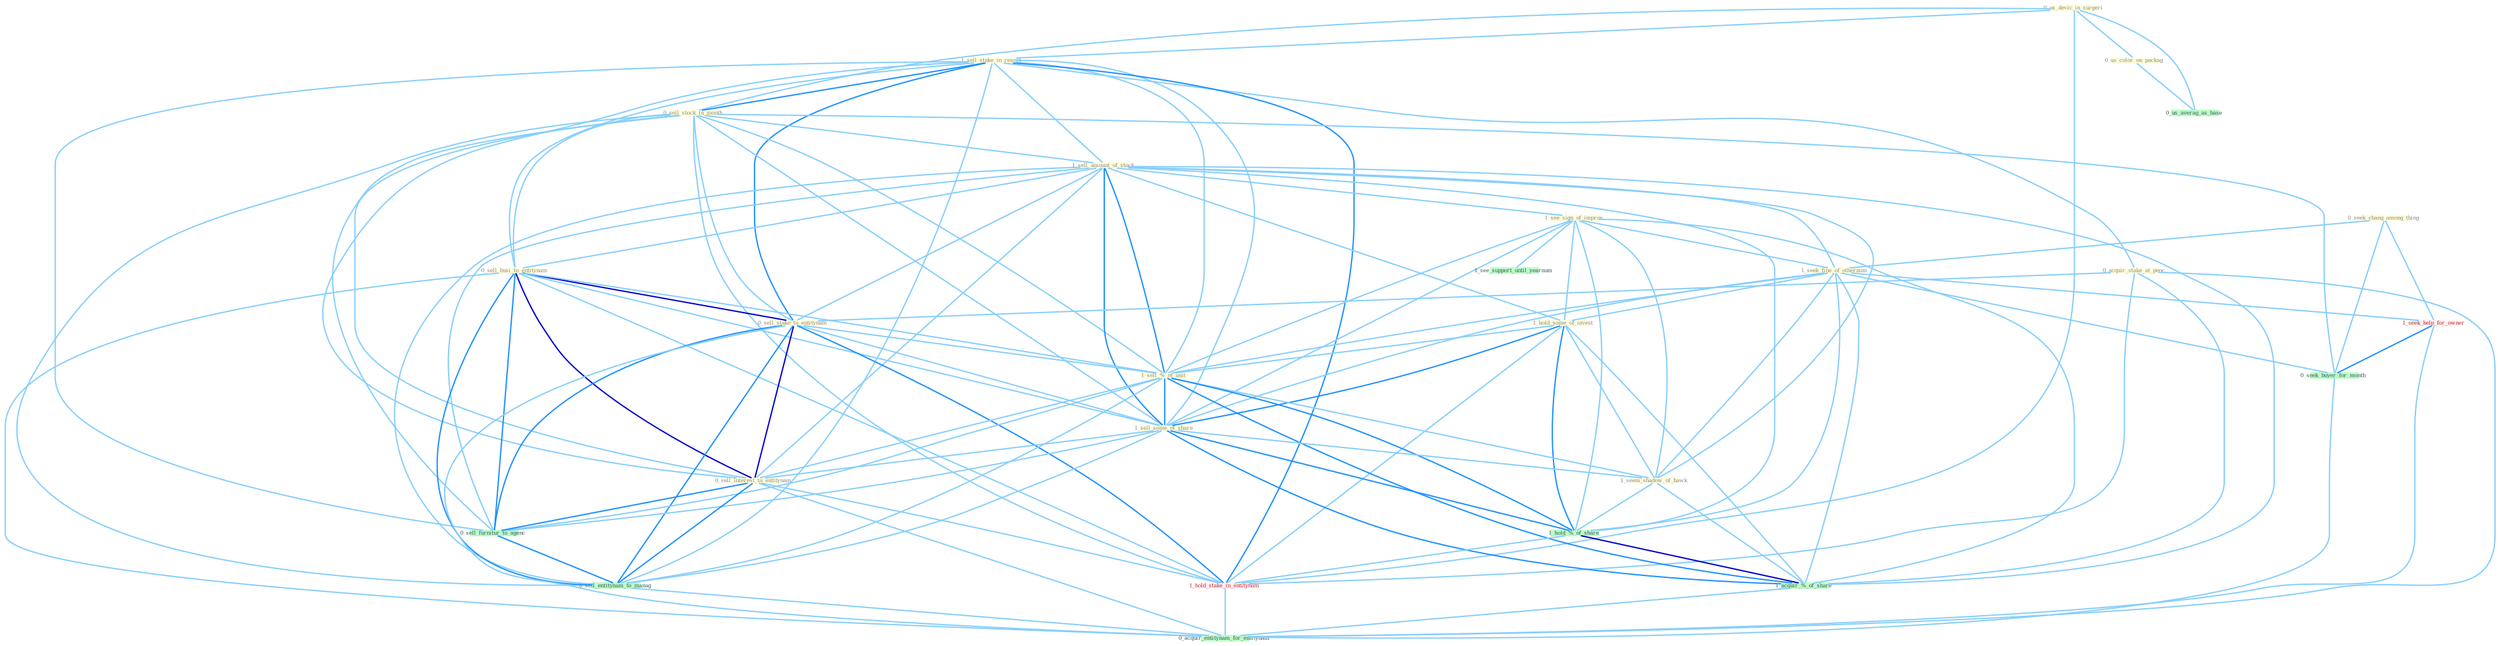 Graph G{ 
    node
    [shape=polygon,style=filled,width=.5,height=.06,color="#BDFCC9",fixedsize=true,fontsize=4,
    fontcolor="#2f4f4f"];
    {node
    [color="#ffffe0", fontcolor="#8b7d6b"] "0_us_devic_in_surgeri " "1_sell_stake_in_resort " "0_sell_stock_in_month " "1_sell_amount_of_stock " "0_seek_chang_among_thing " "1_see_sign_of_improv " "0_us_color_on_packag " "1_seek_fine_of_othernum " "0_acquir_stake_at_penc " "1_hold_some_of_invest " "0_sell_busi_to_entitynam " "0_sell_stake_to_entitynam " "1_sell_%_of_unit " "1_sell_some_of_share " "1_seem_shadow_of_hawk " "0_sell_interest_to_entitynam "}
{node [color="#fff0f5", fontcolor="#b22222"] "1_hold_stake_in_entitynam " "1_seek_help_for_owner "}
edge [color="#B0E2FF"];

	"0_us_devic_in_surgeri " -- "1_sell_stake_in_resort " [w="1", color="#87cefa" ];
	"0_us_devic_in_surgeri " -- "0_sell_stock_in_month " [w="1", color="#87cefa" ];
	"0_us_devic_in_surgeri " -- "0_us_color_on_packag " [w="1", color="#87cefa" ];
	"0_us_devic_in_surgeri " -- "1_hold_stake_in_entitynam " [w="1", color="#87cefa" ];
	"0_us_devic_in_surgeri " -- "0_us_averag_as_base " [w="1", color="#87cefa" ];
	"1_sell_stake_in_resort " -- "0_sell_stock_in_month " [w="2", color="#1e90ff" , len=0.8];
	"1_sell_stake_in_resort " -- "1_sell_amount_of_stock " [w="1", color="#87cefa" ];
	"1_sell_stake_in_resort " -- "0_acquir_stake_at_penc " [w="1", color="#87cefa" ];
	"1_sell_stake_in_resort " -- "0_sell_busi_to_entitynam " [w="1", color="#87cefa" ];
	"1_sell_stake_in_resort " -- "0_sell_stake_to_entitynam " [w="2", color="#1e90ff" , len=0.8];
	"1_sell_stake_in_resort " -- "1_sell_%_of_unit " [w="1", color="#87cefa" ];
	"1_sell_stake_in_resort " -- "1_sell_some_of_share " [w="1", color="#87cefa" ];
	"1_sell_stake_in_resort " -- "0_sell_interest_to_entitynam " [w="1", color="#87cefa" ];
	"1_sell_stake_in_resort " -- "1_hold_stake_in_entitynam " [w="2", color="#1e90ff" , len=0.8];
	"1_sell_stake_in_resort " -- "0_sell_furnitur_to_agenc " [w="1", color="#87cefa" ];
	"1_sell_stake_in_resort " -- "0_sell_entitynam_to_manag " [w="1", color="#87cefa" ];
	"0_sell_stock_in_month " -- "1_sell_amount_of_stock " [w="1", color="#87cefa" ];
	"0_sell_stock_in_month " -- "0_sell_busi_to_entitynam " [w="1", color="#87cefa" ];
	"0_sell_stock_in_month " -- "0_sell_stake_to_entitynam " [w="1", color="#87cefa" ];
	"0_sell_stock_in_month " -- "1_sell_%_of_unit " [w="1", color="#87cefa" ];
	"0_sell_stock_in_month " -- "1_sell_some_of_share " [w="1", color="#87cefa" ];
	"0_sell_stock_in_month " -- "0_sell_interest_to_entitynam " [w="1", color="#87cefa" ];
	"0_sell_stock_in_month " -- "1_hold_stake_in_entitynam " [w="1", color="#87cefa" ];
	"0_sell_stock_in_month " -- "0_seek_buyer_for_month " [w="1", color="#87cefa" ];
	"0_sell_stock_in_month " -- "0_sell_furnitur_to_agenc " [w="1", color="#87cefa" ];
	"0_sell_stock_in_month " -- "0_sell_entitynam_to_manag " [w="1", color="#87cefa" ];
	"1_sell_amount_of_stock " -- "1_see_sign_of_improv " [w="1", color="#87cefa" ];
	"1_sell_amount_of_stock " -- "1_seek_fine_of_othernum " [w="1", color="#87cefa" ];
	"1_sell_amount_of_stock " -- "1_hold_some_of_invest " [w="1", color="#87cefa" ];
	"1_sell_amount_of_stock " -- "0_sell_busi_to_entitynam " [w="1", color="#87cefa" ];
	"1_sell_amount_of_stock " -- "0_sell_stake_to_entitynam " [w="1", color="#87cefa" ];
	"1_sell_amount_of_stock " -- "1_sell_%_of_unit " [w="2", color="#1e90ff" , len=0.8];
	"1_sell_amount_of_stock " -- "1_sell_some_of_share " [w="2", color="#1e90ff" , len=0.8];
	"1_sell_amount_of_stock " -- "1_seem_shadow_of_hawk " [w="1", color="#87cefa" ];
	"1_sell_amount_of_stock " -- "0_sell_interest_to_entitynam " [w="1", color="#87cefa" ];
	"1_sell_amount_of_stock " -- "1_hold_%_of_share " [w="1", color="#87cefa" ];
	"1_sell_amount_of_stock " -- "1_acquir_%_of_share " [w="1", color="#87cefa" ];
	"1_sell_amount_of_stock " -- "0_sell_furnitur_to_agenc " [w="1", color="#87cefa" ];
	"1_sell_amount_of_stock " -- "0_sell_entitynam_to_manag " [w="1", color="#87cefa" ];
	"0_seek_chang_among_thing " -- "1_seek_fine_of_othernum " [w="1", color="#87cefa" ];
	"0_seek_chang_among_thing " -- "1_seek_help_for_owner " [w="1", color="#87cefa" ];
	"0_seek_chang_among_thing " -- "0_seek_buyer_for_month " [w="1", color="#87cefa" ];
	"1_see_sign_of_improv " -- "1_seek_fine_of_othernum " [w="1", color="#87cefa" ];
	"1_see_sign_of_improv " -- "1_hold_some_of_invest " [w="1", color="#87cefa" ];
	"1_see_sign_of_improv " -- "1_sell_%_of_unit " [w="1", color="#87cefa" ];
	"1_see_sign_of_improv " -- "1_sell_some_of_share " [w="1", color="#87cefa" ];
	"1_see_sign_of_improv " -- "1_seem_shadow_of_hawk " [w="1", color="#87cefa" ];
	"1_see_sign_of_improv " -- "1_hold_%_of_share " [w="1", color="#87cefa" ];
	"1_see_sign_of_improv " -- "1_acquir_%_of_share " [w="1", color="#87cefa" ];
	"1_see_sign_of_improv " -- "1_see_support_until_yearnum " [w="1", color="#87cefa" ];
	"0_us_color_on_packag " -- "0_us_averag_as_base " [w="1", color="#87cefa" ];
	"1_seek_fine_of_othernum " -- "1_hold_some_of_invest " [w="1", color="#87cefa" ];
	"1_seek_fine_of_othernum " -- "1_sell_%_of_unit " [w="1", color="#87cefa" ];
	"1_seek_fine_of_othernum " -- "1_sell_some_of_share " [w="1", color="#87cefa" ];
	"1_seek_fine_of_othernum " -- "1_seem_shadow_of_hawk " [w="1", color="#87cefa" ];
	"1_seek_fine_of_othernum " -- "1_hold_%_of_share " [w="1", color="#87cefa" ];
	"1_seek_fine_of_othernum " -- "1_seek_help_for_owner " [w="1", color="#87cefa" ];
	"1_seek_fine_of_othernum " -- "0_seek_buyer_for_month " [w="1", color="#87cefa" ];
	"1_seek_fine_of_othernum " -- "1_acquir_%_of_share " [w="1", color="#87cefa" ];
	"0_acquir_stake_at_penc " -- "0_sell_stake_to_entitynam " [w="1", color="#87cefa" ];
	"0_acquir_stake_at_penc " -- "1_hold_stake_in_entitynam " [w="1", color="#87cefa" ];
	"0_acquir_stake_at_penc " -- "1_acquir_%_of_share " [w="1", color="#87cefa" ];
	"0_acquir_stake_at_penc " -- "0_acquir_entitynam_for_entitynam " [w="1", color="#87cefa" ];
	"1_hold_some_of_invest " -- "1_sell_%_of_unit " [w="1", color="#87cefa" ];
	"1_hold_some_of_invest " -- "1_sell_some_of_share " [w="2", color="#1e90ff" , len=0.8];
	"1_hold_some_of_invest " -- "1_seem_shadow_of_hawk " [w="1", color="#87cefa" ];
	"1_hold_some_of_invest " -- "1_hold_%_of_share " [w="2", color="#1e90ff" , len=0.8];
	"1_hold_some_of_invest " -- "1_hold_stake_in_entitynam " [w="1", color="#87cefa" ];
	"1_hold_some_of_invest " -- "1_acquir_%_of_share " [w="1", color="#87cefa" ];
	"0_sell_busi_to_entitynam " -- "0_sell_stake_to_entitynam " [w="3", color="#0000cd" , len=0.6];
	"0_sell_busi_to_entitynam " -- "1_sell_%_of_unit " [w="1", color="#87cefa" ];
	"0_sell_busi_to_entitynam " -- "1_sell_some_of_share " [w="1", color="#87cefa" ];
	"0_sell_busi_to_entitynam " -- "0_sell_interest_to_entitynam " [w="3", color="#0000cd" , len=0.6];
	"0_sell_busi_to_entitynam " -- "1_hold_stake_in_entitynam " [w="1", color="#87cefa" ];
	"0_sell_busi_to_entitynam " -- "0_sell_furnitur_to_agenc " [w="2", color="#1e90ff" , len=0.8];
	"0_sell_busi_to_entitynam " -- "0_sell_entitynam_to_manag " [w="2", color="#1e90ff" , len=0.8];
	"0_sell_busi_to_entitynam " -- "0_acquir_entitynam_for_entitynam " [w="1", color="#87cefa" ];
	"0_sell_stake_to_entitynam " -- "1_sell_%_of_unit " [w="1", color="#87cefa" ];
	"0_sell_stake_to_entitynam " -- "1_sell_some_of_share " [w="1", color="#87cefa" ];
	"0_sell_stake_to_entitynam " -- "0_sell_interest_to_entitynam " [w="3", color="#0000cd" , len=0.6];
	"0_sell_stake_to_entitynam " -- "1_hold_stake_in_entitynam " [w="2", color="#1e90ff" , len=0.8];
	"0_sell_stake_to_entitynam " -- "0_sell_furnitur_to_agenc " [w="2", color="#1e90ff" , len=0.8];
	"0_sell_stake_to_entitynam " -- "0_sell_entitynam_to_manag " [w="2", color="#1e90ff" , len=0.8];
	"0_sell_stake_to_entitynam " -- "0_acquir_entitynam_for_entitynam " [w="1", color="#87cefa" ];
	"1_sell_%_of_unit " -- "1_sell_some_of_share " [w="2", color="#1e90ff" , len=0.8];
	"1_sell_%_of_unit " -- "1_seem_shadow_of_hawk " [w="1", color="#87cefa" ];
	"1_sell_%_of_unit " -- "0_sell_interest_to_entitynam " [w="1", color="#87cefa" ];
	"1_sell_%_of_unit " -- "1_hold_%_of_share " [w="2", color="#1e90ff" , len=0.8];
	"1_sell_%_of_unit " -- "1_acquir_%_of_share " [w="2", color="#1e90ff" , len=0.8];
	"1_sell_%_of_unit " -- "0_sell_furnitur_to_agenc " [w="1", color="#87cefa" ];
	"1_sell_%_of_unit " -- "0_sell_entitynam_to_manag " [w="1", color="#87cefa" ];
	"1_sell_some_of_share " -- "1_seem_shadow_of_hawk " [w="1", color="#87cefa" ];
	"1_sell_some_of_share " -- "0_sell_interest_to_entitynam " [w="1", color="#87cefa" ];
	"1_sell_some_of_share " -- "1_hold_%_of_share " [w="2", color="#1e90ff" , len=0.8];
	"1_sell_some_of_share " -- "1_acquir_%_of_share " [w="2", color="#1e90ff" , len=0.8];
	"1_sell_some_of_share " -- "0_sell_furnitur_to_agenc " [w="1", color="#87cefa" ];
	"1_sell_some_of_share " -- "0_sell_entitynam_to_manag " [w="1", color="#87cefa" ];
	"1_seem_shadow_of_hawk " -- "1_hold_%_of_share " [w="1", color="#87cefa" ];
	"1_seem_shadow_of_hawk " -- "1_acquir_%_of_share " [w="1", color="#87cefa" ];
	"0_sell_interest_to_entitynam " -- "1_hold_stake_in_entitynam " [w="1", color="#87cefa" ];
	"0_sell_interest_to_entitynam " -- "0_sell_furnitur_to_agenc " [w="2", color="#1e90ff" , len=0.8];
	"0_sell_interest_to_entitynam " -- "0_sell_entitynam_to_manag " [w="2", color="#1e90ff" , len=0.8];
	"0_sell_interest_to_entitynam " -- "0_acquir_entitynam_for_entitynam " [w="1", color="#87cefa" ];
	"1_hold_%_of_share " -- "1_hold_stake_in_entitynam " [w="1", color="#87cefa" ];
	"1_hold_%_of_share " -- "1_acquir_%_of_share " [w="3", color="#0000cd" , len=0.6];
	"1_hold_stake_in_entitynam " -- "0_acquir_entitynam_for_entitynam " [w="1", color="#87cefa" ];
	"1_seek_help_for_owner " -- "0_seek_buyer_for_month " [w="2", color="#1e90ff" , len=0.8];
	"1_seek_help_for_owner " -- "0_acquir_entitynam_for_entitynam " [w="1", color="#87cefa" ];
	"0_seek_buyer_for_month " -- "0_acquir_entitynam_for_entitynam " [w="1", color="#87cefa" ];
	"1_acquir_%_of_share " -- "0_acquir_entitynam_for_entitynam " [w="1", color="#87cefa" ];
	"0_sell_furnitur_to_agenc " -- "0_sell_entitynam_to_manag " [w="2", color="#1e90ff" , len=0.8];
	"0_sell_entitynam_to_manag " -- "0_acquir_entitynam_for_entitynam " [w="1", color="#87cefa" ];
}
